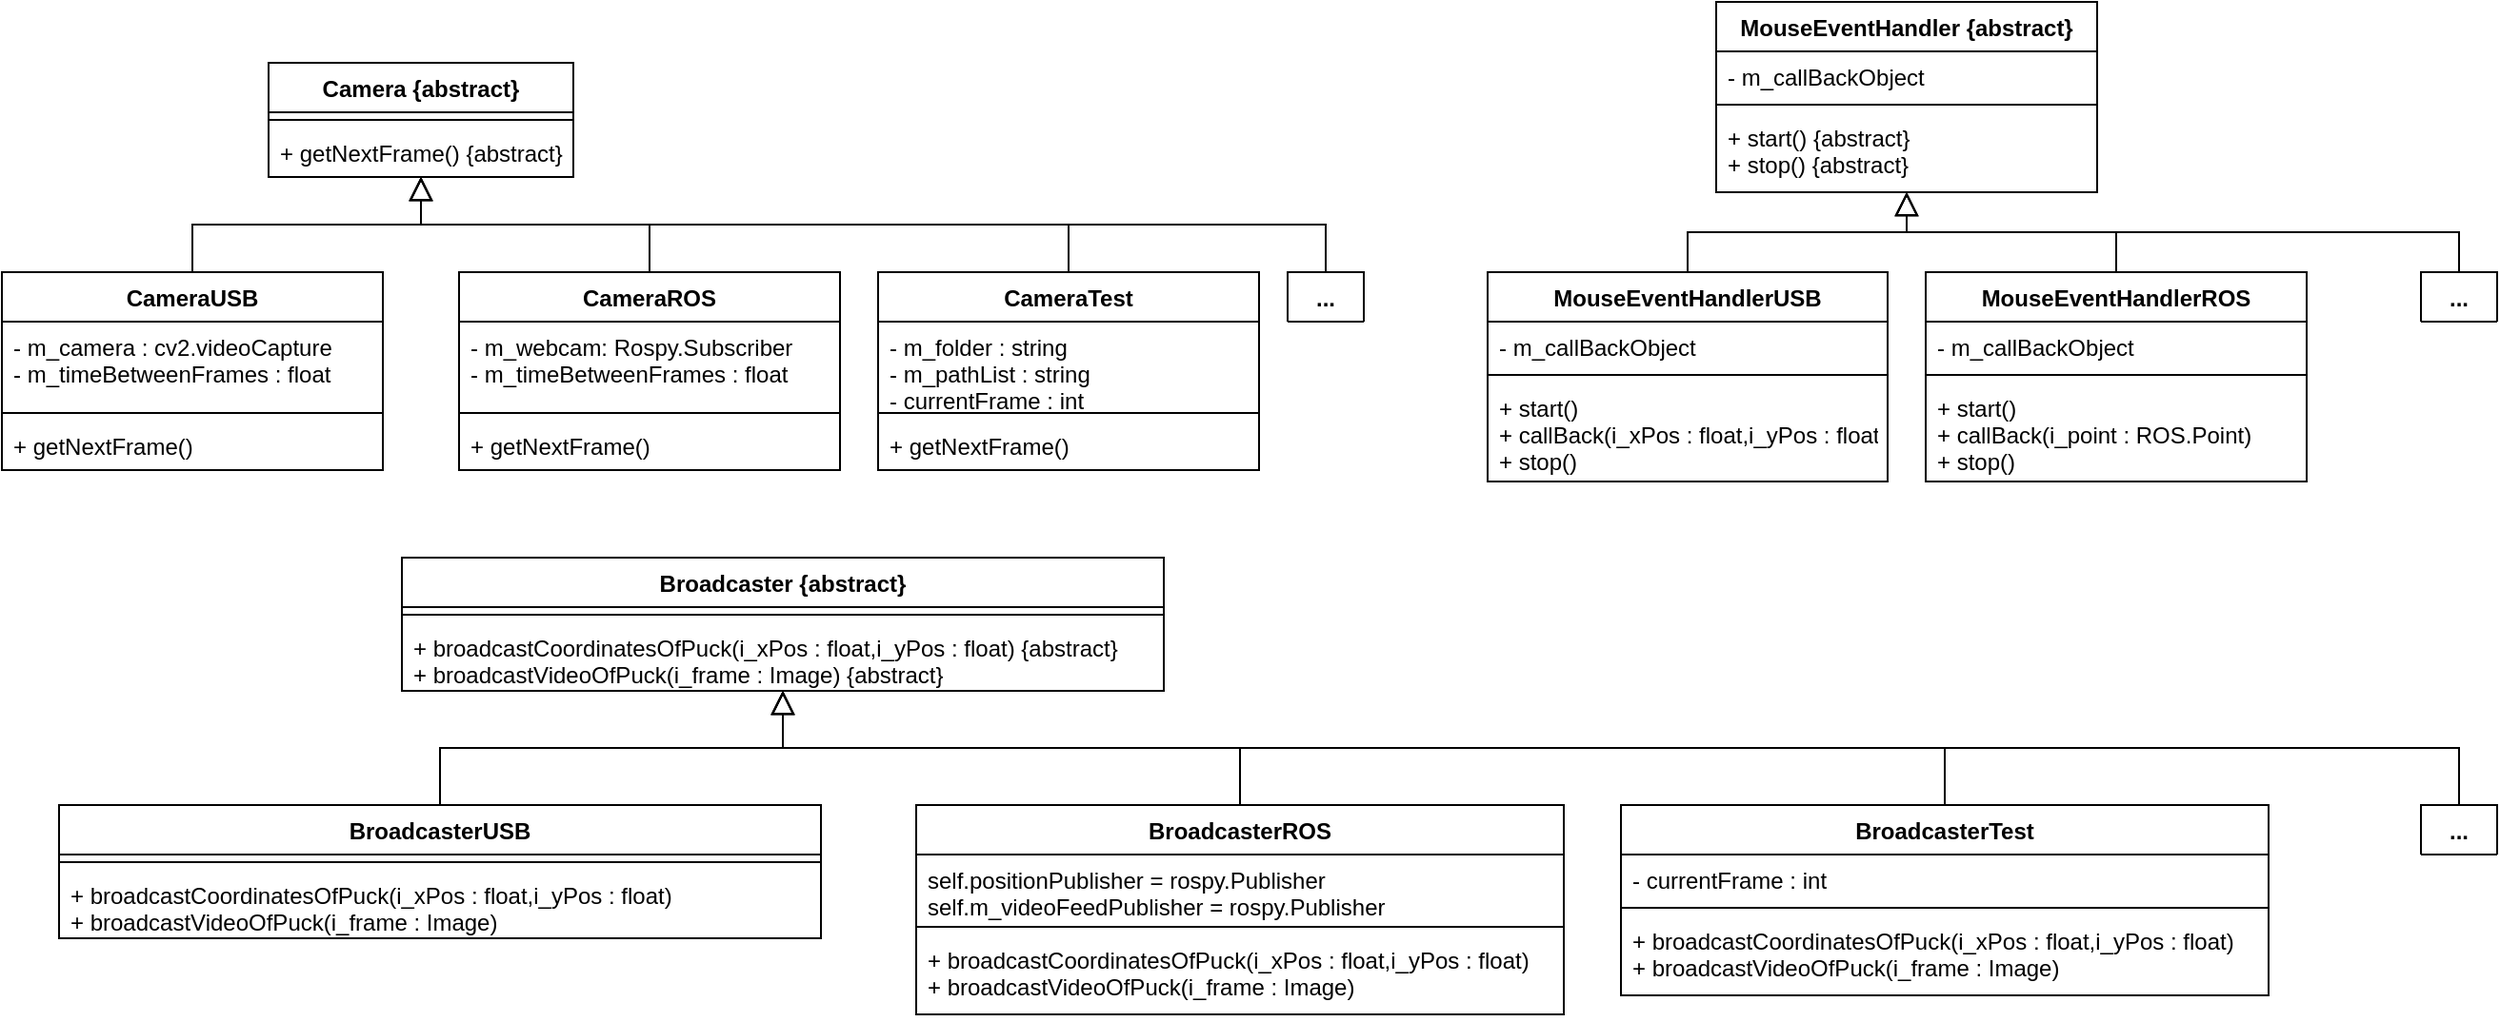 <mxfile version="12.9.13" type="device"><diagram id="C5RBs43oDa-KdzZeNtuy" name="Page-1"><mxGraphModel dx="1038" dy="607" grid="1" gridSize="10" guides="1" tooltips="1" connect="1" arrows="1" fold="1" page="1" pageScale="1" pageWidth="827" pageHeight="1169" math="0" shadow="0"><root><mxCell id="WIyWlLk6GJQsqaUBKTNV-0"/><mxCell id="WIyWlLk6GJQsqaUBKTNV-1" parent="WIyWlLk6GJQsqaUBKTNV-0"/><mxCell id="ECAxJpWKm75R5p4ILyRv-1" value="Camera {abstract}" style="swimlane;fontStyle=1;align=center;verticalAlign=top;childLayout=stackLayout;horizontal=1;startSize=26;horizontalStack=0;resizeParent=1;resizeParentMax=0;resizeLast=0;collapsible=1;marginBottom=0;" parent="WIyWlLk6GJQsqaUBKTNV-1" vertex="1"><mxGeometry x="160" y="80" width="160" height="60" as="geometry"/></mxCell><mxCell id="ECAxJpWKm75R5p4ILyRv-3" value="" style="line;strokeWidth=1;fillColor=none;align=left;verticalAlign=middle;spacingTop=-1;spacingLeft=3;spacingRight=3;rotatable=0;labelPosition=right;points=[];portConstraint=eastwest;" parent="ECAxJpWKm75R5p4ILyRv-1" vertex="1"><mxGeometry y="26" width="160" height="8" as="geometry"/></mxCell><mxCell id="ECAxJpWKm75R5p4ILyRv-4" value="+ getNextFrame() {abstract}" style="text;strokeColor=none;fillColor=none;align=left;verticalAlign=top;spacingLeft=4;spacingRight=4;overflow=hidden;rotatable=0;points=[[0,0.5],[1,0.5]];portConstraint=eastwest;" parent="ECAxJpWKm75R5p4ILyRv-1" vertex="1"><mxGeometry y="34" width="160" height="26" as="geometry"/></mxCell><mxCell id="ECAxJpWKm75R5p4ILyRv-18" style="edgeStyle=orthogonalEdgeStyle;rounded=0;orthogonalLoop=1;jettySize=auto;html=1;endArrow=block;endFill=0;endSize=10;" parent="WIyWlLk6GJQsqaUBKTNV-1" source="ECAxJpWKm75R5p4ILyRv-10" target="ECAxJpWKm75R5p4ILyRv-1" edge="1"><mxGeometry relative="1" as="geometry"/></mxCell><mxCell id="ECAxJpWKm75R5p4ILyRv-10" value="CameraUSB" style="swimlane;fontStyle=1;align=center;verticalAlign=top;childLayout=stackLayout;horizontal=1;startSize=26;horizontalStack=0;resizeParent=1;resizeParentMax=0;resizeLast=0;collapsible=1;marginBottom=0;" parent="WIyWlLk6GJQsqaUBKTNV-1" vertex="1"><mxGeometry x="20" y="190" width="200" height="104" as="geometry"/></mxCell><mxCell id="ECAxJpWKm75R5p4ILyRv-11" value="- m_camera : cv2.videoCapture&#10;- m_timeBetweenFrames : float" style="text;strokeColor=none;fillColor=none;align=left;verticalAlign=top;spacingLeft=4;spacingRight=4;overflow=hidden;rotatable=0;points=[[0,0.5],[1,0.5]];portConstraint=eastwest;" parent="ECAxJpWKm75R5p4ILyRv-10" vertex="1"><mxGeometry y="26" width="200" height="44" as="geometry"/></mxCell><mxCell id="ECAxJpWKm75R5p4ILyRv-12" value="" style="line;strokeWidth=1;fillColor=none;align=left;verticalAlign=middle;spacingTop=-1;spacingLeft=3;spacingRight=3;rotatable=0;labelPosition=right;points=[];portConstraint=eastwest;" parent="ECAxJpWKm75R5p4ILyRv-10" vertex="1"><mxGeometry y="70" width="200" height="8" as="geometry"/></mxCell><mxCell id="ECAxJpWKm75R5p4ILyRv-13" value="+ getNextFrame() " style="text;strokeColor=none;fillColor=none;align=left;verticalAlign=top;spacingLeft=4;spacingRight=4;overflow=hidden;rotatable=0;points=[[0,0.5],[1,0.5]];portConstraint=eastwest;" parent="ECAxJpWKm75R5p4ILyRv-10" vertex="1"><mxGeometry y="78" width="200" height="26" as="geometry"/></mxCell><mxCell id="ECAxJpWKm75R5p4ILyRv-19" style="edgeStyle=orthogonalEdgeStyle;rounded=0;orthogonalLoop=1;jettySize=auto;html=1;endArrow=block;endFill=0;strokeColor=#000000;endSize=10;" parent="WIyWlLk6GJQsqaUBKTNV-1" source="ECAxJpWKm75R5p4ILyRv-14" target="ECAxJpWKm75R5p4ILyRv-1" edge="1"><mxGeometry relative="1" as="geometry"/></mxCell><mxCell id="ECAxJpWKm75R5p4ILyRv-14" value="CameraROS" style="swimlane;fontStyle=1;align=center;verticalAlign=top;childLayout=stackLayout;horizontal=1;startSize=26;horizontalStack=0;resizeParent=1;resizeParentMax=0;resizeLast=0;collapsible=1;marginBottom=0;" parent="WIyWlLk6GJQsqaUBKTNV-1" vertex="1"><mxGeometry x="260" y="190" width="200" height="104" as="geometry"/></mxCell><mxCell id="ECAxJpWKm75R5p4ILyRv-15" value="- m_webcam: Rospy.Subscriber&#10;- m_timeBetweenFrames : float" style="text;strokeColor=none;fillColor=none;align=left;verticalAlign=top;spacingLeft=4;spacingRight=4;overflow=hidden;rotatable=0;points=[[0,0.5],[1,0.5]];portConstraint=eastwest;" parent="ECAxJpWKm75R5p4ILyRv-14" vertex="1"><mxGeometry y="26" width="200" height="44" as="geometry"/></mxCell><mxCell id="ECAxJpWKm75R5p4ILyRv-16" value="" style="line;strokeWidth=1;fillColor=none;align=left;verticalAlign=middle;spacingTop=-1;spacingLeft=3;spacingRight=3;rotatable=0;labelPosition=right;points=[];portConstraint=eastwest;" parent="ECAxJpWKm75R5p4ILyRv-14" vertex="1"><mxGeometry y="70" width="200" height="8" as="geometry"/></mxCell><mxCell id="ECAxJpWKm75R5p4ILyRv-17" value="+ getNextFrame() " style="text;strokeColor=none;fillColor=none;align=left;verticalAlign=top;spacingLeft=4;spacingRight=4;overflow=hidden;rotatable=0;points=[[0,0.5],[1,0.5]];portConstraint=eastwest;" parent="ECAxJpWKm75R5p4ILyRv-14" vertex="1"><mxGeometry y="78" width="200" height="26" as="geometry"/></mxCell><mxCell id="ECAxJpWKm75R5p4ILyRv-26" value="Broadcaster {abstract}" style="swimlane;fontStyle=1;align=center;verticalAlign=top;childLayout=stackLayout;horizontal=1;startSize=26;horizontalStack=0;resizeParent=1;resizeParentMax=0;resizeLast=0;collapsible=1;marginBottom=0;" parent="WIyWlLk6GJQsqaUBKTNV-1" vertex="1"><mxGeometry x="230" y="340" width="400" height="70" as="geometry"/></mxCell><mxCell id="ECAxJpWKm75R5p4ILyRv-27" value="" style="line;strokeWidth=1;fillColor=none;align=left;verticalAlign=middle;spacingTop=-1;spacingLeft=3;spacingRight=3;rotatable=0;labelPosition=right;points=[];portConstraint=eastwest;" parent="ECAxJpWKm75R5p4ILyRv-26" vertex="1"><mxGeometry y="26" width="400" height="8" as="geometry"/></mxCell><mxCell id="ECAxJpWKm75R5p4ILyRv-28" value="+ broadcastCoordinatesOfPuck(i_xPos : float,i_yPos : float) {abstract}&#10;+ broadcastVideoOfPuck(i_frame : Image) {abstract}" style="text;strokeColor=none;fillColor=none;align=left;verticalAlign=top;spacingLeft=4;spacingRight=4;overflow=hidden;rotatable=0;points=[[0,0.5],[1,0.5]];portConstraint=eastwest;" parent="ECAxJpWKm75R5p4ILyRv-26" vertex="1"><mxGeometry y="34" width="400" height="36" as="geometry"/></mxCell><mxCell id="ECAxJpWKm75R5p4ILyRv-65" style="edgeStyle=orthogonalEdgeStyle;rounded=0;orthogonalLoop=1;jettySize=auto;html=1;endArrow=block;endFill=0;endSize=10;strokeColor=#000000;" parent="WIyWlLk6GJQsqaUBKTNV-1" source="ECAxJpWKm75R5p4ILyRv-52" target="ECAxJpWKm75R5p4ILyRv-26" edge="1"><mxGeometry relative="1" as="geometry"/></mxCell><mxCell id="ECAxJpWKm75R5p4ILyRv-52" value="BroadcasterUSB" style="swimlane;fontStyle=1;align=center;verticalAlign=top;childLayout=stackLayout;horizontal=1;startSize=26;horizontalStack=0;resizeParent=1;resizeParentMax=0;resizeLast=0;collapsible=1;marginBottom=0;" parent="WIyWlLk6GJQsqaUBKTNV-1" vertex="1"><mxGeometry x="50" y="470" width="400" height="70" as="geometry"/></mxCell><mxCell id="ECAxJpWKm75R5p4ILyRv-53" value="" style="line;strokeWidth=1;fillColor=none;align=left;verticalAlign=middle;spacingTop=-1;spacingLeft=3;spacingRight=3;rotatable=0;labelPosition=right;points=[];portConstraint=eastwest;" parent="ECAxJpWKm75R5p4ILyRv-52" vertex="1"><mxGeometry y="26" width="400" height="8" as="geometry"/></mxCell><mxCell id="ECAxJpWKm75R5p4ILyRv-54" value="+ broadcastCoordinatesOfPuck(i_xPos : float,i_yPos : float) &#10;+ broadcastVideoOfPuck(i_frame : Image) &#10;" style="text;strokeColor=none;fillColor=none;align=left;verticalAlign=top;spacingLeft=4;spacingRight=4;overflow=hidden;rotatable=0;points=[[0,0.5],[1,0.5]];portConstraint=eastwest;" parent="ECAxJpWKm75R5p4ILyRv-52" vertex="1"><mxGeometry y="34" width="400" height="36" as="geometry"/></mxCell><mxCell id="ECAxJpWKm75R5p4ILyRv-66" style="edgeStyle=orthogonalEdgeStyle;rounded=0;orthogonalLoop=1;jettySize=auto;html=1;endArrow=block;endFill=0;endSize=10;strokeColor=#000000;" parent="WIyWlLk6GJQsqaUBKTNV-1" source="ECAxJpWKm75R5p4ILyRv-61" target="ECAxJpWKm75R5p4ILyRv-26" edge="1"><mxGeometry relative="1" as="geometry"/></mxCell><mxCell id="ECAxJpWKm75R5p4ILyRv-61" value="BroadcasterROS" style="swimlane;fontStyle=1;align=center;verticalAlign=top;childLayout=stackLayout;horizontal=1;startSize=26;horizontalStack=0;resizeParent=1;resizeParentMax=0;resizeLast=0;collapsible=1;marginBottom=0;" parent="WIyWlLk6GJQsqaUBKTNV-1" vertex="1"><mxGeometry x="500" y="470" width="340" height="110" as="geometry"/></mxCell><mxCell id="ECAxJpWKm75R5p4ILyRv-62" value="self.positionPublisher = rospy.Publisher&#10;self.m_videoFeedPublisher = rospy.Publisher&#10;" style="text;strokeColor=none;fillColor=none;align=left;verticalAlign=top;spacingLeft=4;spacingRight=4;overflow=hidden;rotatable=0;points=[[0,0.5],[1,0.5]];portConstraint=eastwest;" parent="ECAxJpWKm75R5p4ILyRv-61" vertex="1"><mxGeometry y="26" width="340" height="34" as="geometry"/></mxCell><mxCell id="ECAxJpWKm75R5p4ILyRv-63" value="" style="line;strokeWidth=1;fillColor=none;align=left;verticalAlign=middle;spacingTop=-1;spacingLeft=3;spacingRight=3;rotatable=0;labelPosition=right;points=[];portConstraint=eastwest;" parent="ECAxJpWKm75R5p4ILyRv-61" vertex="1"><mxGeometry y="60" width="340" height="8" as="geometry"/></mxCell><mxCell id="ECAxJpWKm75R5p4ILyRv-64" value="+ broadcastCoordinatesOfPuck(i_xPos : float,i_yPos : float) &#10;+ broadcastVideoOfPuck(i_frame : Image) " style="text;strokeColor=none;fillColor=none;align=left;verticalAlign=top;spacingLeft=4;spacingRight=4;overflow=hidden;rotatable=0;points=[[0,0.5],[1,0.5]];portConstraint=eastwest;" parent="ECAxJpWKm75R5p4ILyRv-61" vertex="1"><mxGeometry y="68" width="340" height="42" as="geometry"/></mxCell><mxCell id="ECAxJpWKm75R5p4ILyRv-79" style="edgeStyle=orthogonalEdgeStyle;rounded=0;orthogonalLoop=1;jettySize=auto;html=1;endArrow=block;endFill=0;endSize=10;strokeColor=#000000;" parent="WIyWlLk6GJQsqaUBKTNV-1" source="ECAxJpWKm75R5p4ILyRv-71" target="ECAxJpWKm75R5p4ILyRv-67" edge="1"><mxGeometry relative="1" as="geometry"/></mxCell><mxCell id="ECAxJpWKm75R5p4ILyRv-80" style="edgeStyle=orthogonalEdgeStyle;rounded=0;orthogonalLoop=1;jettySize=auto;html=1;endArrow=block;endFill=0;endSize=10;strokeColor=#000000;" parent="WIyWlLk6GJQsqaUBKTNV-1" source="ECAxJpWKm75R5p4ILyRv-75" target="ECAxJpWKm75R5p4ILyRv-67" edge="1"><mxGeometry relative="1" as="geometry"/></mxCell><mxCell id="ECAxJpWKm75R5p4ILyRv-95" style="edgeStyle=orthogonalEdgeStyle;rounded=0;orthogonalLoop=1;jettySize=auto;html=1;endArrow=block;endFill=0;endSize=10;strokeColor=#000000;exitX=0.5;exitY=0;exitDx=0;exitDy=0;" parent="WIyWlLk6GJQsqaUBKTNV-1" source="ECAxJpWKm75R5p4ILyRv-88" edge="1"><mxGeometry relative="1" as="geometry"><mxPoint x="520" y="187" as="sourcePoint"/><mxPoint x="240" y="140" as="targetPoint"/><Array as="points"><mxPoint x="715" y="165"/><mxPoint x="240" y="165"/></Array></mxGeometry></mxCell><mxCell id="ECAxJpWKm75R5p4ILyRv-100" style="edgeStyle=orthogonalEdgeStyle;rounded=0;orthogonalLoop=1;jettySize=auto;html=1;endArrow=block;endFill=0;endSize=10;strokeColor=#000000;exitX=0.5;exitY=0;exitDx=0;exitDy=0;" parent="WIyWlLk6GJQsqaUBKTNV-1" source="ECAxJpWKm75R5p4ILyRv-96" target="ECAxJpWKm75R5p4ILyRv-67" edge="1"><mxGeometry relative="1" as="geometry"><mxPoint x="1340" y="98" as="targetPoint"/></mxGeometry></mxCell><mxCell id="ECAxJpWKm75R5p4ILyRv-105" style="edgeStyle=orthogonalEdgeStyle;rounded=0;orthogonalLoop=1;jettySize=auto;html=1;endArrow=block;endFill=0;endSize=10;strokeColor=#000000;exitX=0.5;exitY=0;exitDx=0;exitDy=0;" parent="WIyWlLk6GJQsqaUBKTNV-1" source="ECAxJpWKm75R5p4ILyRv-101" target="ECAxJpWKm75R5p4ILyRv-26" edge="1"><mxGeometry relative="1" as="geometry"/></mxCell><mxCell id="ECAxJpWKm75R5p4ILyRv-67" value="MouseEventHandler {abstract}" style="swimlane;fontStyle=1;align=center;verticalAlign=top;childLayout=stackLayout;horizontal=1;startSize=26;horizontalStack=0;resizeParent=1;resizeParentMax=0;resizeLast=0;collapsible=1;marginBottom=0;" parent="WIyWlLk6GJQsqaUBKTNV-1" vertex="1"><mxGeometry x="920" y="48" width="200" height="100" as="geometry"/></mxCell><mxCell id="ECAxJpWKm75R5p4ILyRv-68" value="- m_callBackObject" style="text;strokeColor=none;fillColor=none;align=left;verticalAlign=top;spacingLeft=4;spacingRight=4;overflow=hidden;rotatable=0;points=[[0,0.5],[1,0.5]];portConstraint=eastwest;" parent="ECAxJpWKm75R5p4ILyRv-67" vertex="1"><mxGeometry y="26" width="200" height="24" as="geometry"/></mxCell><mxCell id="ECAxJpWKm75R5p4ILyRv-69" value="" style="line;strokeWidth=1;fillColor=none;align=left;verticalAlign=middle;spacingTop=-1;spacingLeft=3;spacingRight=3;rotatable=0;labelPosition=right;points=[];portConstraint=eastwest;" parent="ECAxJpWKm75R5p4ILyRv-67" vertex="1"><mxGeometry y="50" width="200" height="8" as="geometry"/></mxCell><mxCell id="ECAxJpWKm75R5p4ILyRv-70" value="+ start() {abstract}&#10;+ stop() {abstract}" style="text;strokeColor=none;fillColor=none;align=left;verticalAlign=top;spacingLeft=4;spacingRight=4;overflow=hidden;rotatable=0;points=[[0,0.5],[1,0.5]];portConstraint=eastwest;" parent="ECAxJpWKm75R5p4ILyRv-67" vertex="1"><mxGeometry y="58" width="200" height="42" as="geometry"/></mxCell><mxCell id="ECAxJpWKm75R5p4ILyRv-71" value="MouseEventHandlerUSB" style="swimlane;fontStyle=1;align=center;verticalAlign=top;childLayout=stackLayout;horizontal=1;startSize=26;horizontalStack=0;resizeParent=1;resizeParentMax=0;resizeLast=0;collapsible=1;marginBottom=0;" parent="WIyWlLk6GJQsqaUBKTNV-1" vertex="1"><mxGeometry x="800" y="190" width="210" height="110" as="geometry"/></mxCell><mxCell id="ECAxJpWKm75R5p4ILyRv-72" value="- m_callBackObject" style="text;strokeColor=none;fillColor=none;align=left;verticalAlign=top;spacingLeft=4;spacingRight=4;overflow=hidden;rotatable=0;points=[[0,0.5],[1,0.5]];portConstraint=eastwest;" parent="ECAxJpWKm75R5p4ILyRv-71" vertex="1"><mxGeometry y="26" width="210" height="24" as="geometry"/></mxCell><mxCell id="ECAxJpWKm75R5p4ILyRv-73" value="" style="line;strokeWidth=1;fillColor=none;align=left;verticalAlign=middle;spacingTop=-1;spacingLeft=3;spacingRight=3;rotatable=0;labelPosition=right;points=[];portConstraint=eastwest;" parent="ECAxJpWKm75R5p4ILyRv-71" vertex="1"><mxGeometry y="50" width="210" height="8" as="geometry"/></mxCell><mxCell id="ECAxJpWKm75R5p4ILyRv-74" value="+ start()&#10;+ callBack(i_xPos : float,i_yPos : float) &#10;+ stop() " style="text;strokeColor=none;fillColor=none;align=left;verticalAlign=top;spacingLeft=4;spacingRight=4;overflow=hidden;rotatable=0;points=[[0,0.5],[1,0.5]];portConstraint=eastwest;" parent="ECAxJpWKm75R5p4ILyRv-71" vertex="1"><mxGeometry y="58" width="210" height="52" as="geometry"/></mxCell><mxCell id="ECAxJpWKm75R5p4ILyRv-75" value="MouseEventHandlerROS" style="swimlane;fontStyle=1;align=center;verticalAlign=top;childLayout=stackLayout;horizontal=1;startSize=26;horizontalStack=0;resizeParent=1;resizeParentMax=0;resizeLast=0;collapsible=1;marginBottom=0;" parent="WIyWlLk6GJQsqaUBKTNV-1" vertex="1"><mxGeometry x="1030" y="190" width="200" height="110" as="geometry"/></mxCell><mxCell id="ECAxJpWKm75R5p4ILyRv-76" value="- m_callBackObject" style="text;strokeColor=none;fillColor=none;align=left;verticalAlign=top;spacingLeft=4;spacingRight=4;overflow=hidden;rotatable=0;points=[[0,0.5],[1,0.5]];portConstraint=eastwest;" parent="ECAxJpWKm75R5p4ILyRv-75" vertex="1"><mxGeometry y="26" width="200" height="24" as="geometry"/></mxCell><mxCell id="ECAxJpWKm75R5p4ILyRv-77" value="" style="line;strokeWidth=1;fillColor=none;align=left;verticalAlign=middle;spacingTop=-1;spacingLeft=3;spacingRight=3;rotatable=0;labelPosition=right;points=[];portConstraint=eastwest;" parent="ECAxJpWKm75R5p4ILyRv-75" vertex="1"><mxGeometry y="50" width="200" height="8" as="geometry"/></mxCell><mxCell id="ECAxJpWKm75R5p4ILyRv-78" value="+ start()&#10;+ callBack(i_point : ROS.Point)  &#10;+ stop() " style="text;strokeColor=none;fillColor=none;align=left;verticalAlign=top;spacingLeft=4;spacingRight=4;overflow=hidden;rotatable=0;points=[[0,0.5],[1,0.5]];portConstraint=eastwest;" parent="ECAxJpWKm75R5p4ILyRv-75" vertex="1"><mxGeometry y="58" width="200" height="52" as="geometry"/></mxCell><mxCell id="ECAxJpWKm75R5p4ILyRv-96" value="..." style="swimlane;fontStyle=1;align=center;verticalAlign=top;childLayout=stackLayout;horizontal=1;startSize=26;horizontalStack=0;resizeParent=1;resizeParentMax=0;resizeLast=0;collapsible=1;marginBottom=0;" parent="WIyWlLk6GJQsqaUBKTNV-1" vertex="1" collapsed="1"><mxGeometry x="1290" y="190" width="40" height="26" as="geometry"><mxRectangle x="410" y="36" width="200" height="104" as="alternateBounds"/></mxGeometry></mxCell><mxCell id="ECAxJpWKm75R5p4ILyRv-97" value="- m_webcam: Rospy.Subscriber&#10;- m_timeBetweenFrames : float" style="text;strokeColor=none;fillColor=none;align=left;verticalAlign=top;spacingLeft=4;spacingRight=4;overflow=hidden;rotatable=0;points=[[0,0.5],[1,0.5]];portConstraint=eastwest;" parent="ECAxJpWKm75R5p4ILyRv-96" vertex="1"><mxGeometry y="26" width="40" height="44" as="geometry"/></mxCell><mxCell id="ECAxJpWKm75R5p4ILyRv-98" value="" style="line;strokeWidth=1;fillColor=none;align=left;verticalAlign=middle;spacingTop=-1;spacingLeft=3;spacingRight=3;rotatable=0;labelPosition=right;points=[];portConstraint=eastwest;" parent="ECAxJpWKm75R5p4ILyRv-96" vertex="1"><mxGeometry y="70" width="40" height="8" as="geometry"/></mxCell><mxCell id="ECAxJpWKm75R5p4ILyRv-99" value="+ getNextFrame() " style="text;strokeColor=none;fillColor=none;align=left;verticalAlign=top;spacingLeft=4;spacingRight=4;overflow=hidden;rotatable=0;points=[[0,0.5],[1,0.5]];portConstraint=eastwest;" parent="ECAxJpWKm75R5p4ILyRv-96" vertex="1"><mxGeometry y="78" width="40" height="26" as="geometry"/></mxCell><mxCell id="ECAxJpWKm75R5p4ILyRv-88" value="..." style="swimlane;fontStyle=1;align=center;verticalAlign=top;childLayout=stackLayout;horizontal=1;startSize=26;horizontalStack=0;resizeParent=1;resizeParentMax=0;resizeLast=0;collapsible=1;marginBottom=0;" parent="WIyWlLk6GJQsqaUBKTNV-1" vertex="1" collapsed="1"><mxGeometry x="695" y="190" width="40" height="26" as="geometry"><mxRectangle x="410" y="36" width="200" height="104" as="alternateBounds"/></mxGeometry></mxCell><mxCell id="ECAxJpWKm75R5p4ILyRv-89" value="- m_webcam: Rospy.Subscriber&#10;- m_timeBetweenFrames : float" style="text;strokeColor=none;fillColor=none;align=left;verticalAlign=top;spacingLeft=4;spacingRight=4;overflow=hidden;rotatable=0;points=[[0,0.5],[1,0.5]];portConstraint=eastwest;" parent="ECAxJpWKm75R5p4ILyRv-88" vertex="1"><mxGeometry y="26" width="40" height="44" as="geometry"/></mxCell><mxCell id="ECAxJpWKm75R5p4ILyRv-90" value="" style="line;strokeWidth=1;fillColor=none;align=left;verticalAlign=middle;spacingTop=-1;spacingLeft=3;spacingRight=3;rotatable=0;labelPosition=right;points=[];portConstraint=eastwest;" parent="ECAxJpWKm75R5p4ILyRv-88" vertex="1"><mxGeometry y="70" width="40" height="8" as="geometry"/></mxCell><mxCell id="ECAxJpWKm75R5p4ILyRv-91" value="+ getNextFrame() " style="text;strokeColor=none;fillColor=none;align=left;verticalAlign=top;spacingLeft=4;spacingRight=4;overflow=hidden;rotatable=0;points=[[0,0.5],[1,0.5]];portConstraint=eastwest;" parent="ECAxJpWKm75R5p4ILyRv-88" vertex="1"><mxGeometry y="78" width="40" height="26" as="geometry"/></mxCell><mxCell id="3Ql4PHjxU58WQ1adKsJS-0" value="CameraTest" style="swimlane;fontStyle=1;align=center;verticalAlign=top;childLayout=stackLayout;horizontal=1;startSize=26;horizontalStack=0;resizeParent=1;resizeParentMax=0;resizeLast=0;collapsible=1;marginBottom=0;" vertex="1" parent="WIyWlLk6GJQsqaUBKTNV-1"><mxGeometry x="480" y="190" width="200" height="104" as="geometry"/></mxCell><mxCell id="3Ql4PHjxU58WQ1adKsJS-1" value="- m_folder : string&#10;- m_pathList : string&#10;- currentFrame : int" style="text;strokeColor=none;fillColor=none;align=left;verticalAlign=top;spacingLeft=4;spacingRight=4;overflow=hidden;rotatable=0;points=[[0,0.5],[1,0.5]];portConstraint=eastwest;" vertex="1" parent="3Ql4PHjxU58WQ1adKsJS-0"><mxGeometry y="26" width="200" height="44" as="geometry"/></mxCell><mxCell id="3Ql4PHjxU58WQ1adKsJS-2" value="" style="line;strokeWidth=1;fillColor=none;align=left;verticalAlign=middle;spacingTop=-1;spacingLeft=3;spacingRight=3;rotatable=0;labelPosition=right;points=[];portConstraint=eastwest;" vertex="1" parent="3Ql4PHjxU58WQ1adKsJS-0"><mxGeometry y="70" width="200" height="8" as="geometry"/></mxCell><mxCell id="3Ql4PHjxU58WQ1adKsJS-3" value="+ getNextFrame() " style="text;strokeColor=none;fillColor=none;align=left;verticalAlign=top;spacingLeft=4;spacingRight=4;overflow=hidden;rotatable=0;points=[[0,0.5],[1,0.5]];portConstraint=eastwest;" vertex="1" parent="3Ql4PHjxU58WQ1adKsJS-0"><mxGeometry y="78" width="200" height="26" as="geometry"/></mxCell><mxCell id="3Ql4PHjxU58WQ1adKsJS-8" style="edgeStyle=orthogonalEdgeStyle;rounded=0;orthogonalLoop=1;jettySize=auto;html=1;endArrow=block;endFill=0;strokeColor=#000000;endSize=10;exitX=0.5;exitY=0;exitDx=0;exitDy=0;" edge="1" parent="WIyWlLk6GJQsqaUBKTNV-1" source="3Ql4PHjxU58WQ1adKsJS-0" target="ECAxJpWKm75R5p4ILyRv-1"><mxGeometry relative="1" as="geometry"><mxPoint x="600" y="130" as="sourcePoint"/><mxPoint x="480" y="80" as="targetPoint"/></mxGeometry></mxCell><mxCell id="3Ql4PHjxU58WQ1adKsJS-9" style="edgeStyle=orthogonalEdgeStyle;rounded=0;orthogonalLoop=1;jettySize=auto;html=1;endArrow=block;endFill=0;endSize=10;strokeColor=#000000;exitX=0.5;exitY=0;exitDx=0;exitDy=0;" edge="1" parent="WIyWlLk6GJQsqaUBKTNV-1" source="3Ql4PHjxU58WQ1adKsJS-13" target="ECAxJpWKm75R5p4ILyRv-26"><mxGeometry relative="1" as="geometry"><mxPoint x="1070" y="470" as="sourcePoint"/><mxPoint x="440.059" y="420" as="targetPoint"/></mxGeometry></mxCell><mxCell id="3Ql4PHjxU58WQ1adKsJS-13" value="BroadcasterTest" style="swimlane;fontStyle=1;align=center;verticalAlign=top;childLayout=stackLayout;horizontal=1;startSize=26;horizontalStack=0;resizeParent=1;resizeParentMax=0;resizeLast=0;collapsible=1;marginBottom=0;" vertex="1" parent="WIyWlLk6GJQsqaUBKTNV-1"><mxGeometry x="870" y="470" width="340" height="100" as="geometry"/></mxCell><mxCell id="3Ql4PHjxU58WQ1adKsJS-14" value="- currentFrame : int" style="text;strokeColor=none;fillColor=none;align=left;verticalAlign=top;spacingLeft=4;spacingRight=4;overflow=hidden;rotatable=0;points=[[0,0.5],[1,0.5]];portConstraint=eastwest;" vertex="1" parent="3Ql4PHjxU58WQ1adKsJS-13"><mxGeometry y="26" width="340" height="24" as="geometry"/></mxCell><mxCell id="3Ql4PHjxU58WQ1adKsJS-15" value="" style="line;strokeWidth=1;fillColor=none;align=left;verticalAlign=middle;spacingTop=-1;spacingLeft=3;spacingRight=3;rotatable=0;labelPosition=right;points=[];portConstraint=eastwest;" vertex="1" parent="3Ql4PHjxU58WQ1adKsJS-13"><mxGeometry y="50" width="340" height="8" as="geometry"/></mxCell><mxCell id="3Ql4PHjxU58WQ1adKsJS-16" value="+ broadcastCoordinatesOfPuck(i_xPos : float,i_yPos : float) &#10;+ broadcastVideoOfPuck(i_frame : Image) " style="text;strokeColor=none;fillColor=none;align=left;verticalAlign=top;spacingLeft=4;spacingRight=4;overflow=hidden;rotatable=0;points=[[0,0.5],[1,0.5]];portConstraint=eastwest;" vertex="1" parent="3Ql4PHjxU58WQ1adKsJS-13"><mxGeometry y="58" width="340" height="42" as="geometry"/></mxCell><mxCell id="ECAxJpWKm75R5p4ILyRv-101" value="..." style="swimlane;fontStyle=1;align=center;verticalAlign=top;childLayout=stackLayout;horizontal=1;startSize=26;horizontalStack=0;resizeParent=1;resizeParentMax=0;resizeLast=0;collapsible=1;marginBottom=0;" parent="WIyWlLk6GJQsqaUBKTNV-1" vertex="1" collapsed="1"><mxGeometry x="1290" y="470" width="40" height="26" as="geometry"><mxRectangle x="410" y="36" width="200" height="104" as="alternateBounds"/></mxGeometry></mxCell><mxCell id="ECAxJpWKm75R5p4ILyRv-102" value="- m_webcam: Rospy.Subscriber&#10;- m_timeBetweenFrames : float" style="text;strokeColor=none;fillColor=none;align=left;verticalAlign=top;spacingLeft=4;spacingRight=4;overflow=hidden;rotatable=0;points=[[0,0.5],[1,0.5]];portConstraint=eastwest;" parent="ECAxJpWKm75R5p4ILyRv-101" vertex="1"><mxGeometry y="26" width="40" height="44" as="geometry"/></mxCell><mxCell id="ECAxJpWKm75R5p4ILyRv-103" value="" style="line;strokeWidth=1;fillColor=none;align=left;verticalAlign=middle;spacingTop=-1;spacingLeft=3;spacingRight=3;rotatable=0;labelPosition=right;points=[];portConstraint=eastwest;" parent="ECAxJpWKm75R5p4ILyRv-101" vertex="1"><mxGeometry y="70" width="40" height="8" as="geometry"/></mxCell><mxCell id="ECAxJpWKm75R5p4ILyRv-104" value="+ getNextFrame() " style="text;strokeColor=none;fillColor=none;align=left;verticalAlign=top;spacingLeft=4;spacingRight=4;overflow=hidden;rotatable=0;points=[[0,0.5],[1,0.5]];portConstraint=eastwest;" parent="ECAxJpWKm75R5p4ILyRv-101" vertex="1"><mxGeometry y="78" width="40" height="26" as="geometry"/></mxCell></root></mxGraphModel></diagram></mxfile>